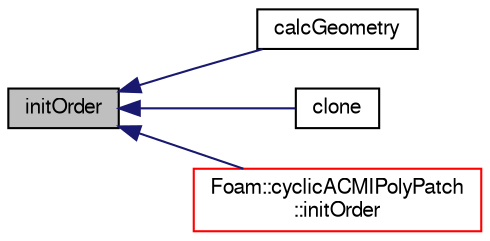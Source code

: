 digraph "initOrder"
{
  bgcolor="transparent";
  edge [fontname="FreeSans",fontsize="10",labelfontname="FreeSans",labelfontsize="10"];
  node [fontname="FreeSans",fontsize="10",shape=record];
  rankdir="LR";
  Node1140 [label="initOrder",height=0.2,width=0.4,color="black", fillcolor="grey75", style="filled", fontcolor="black"];
  Node1140 -> Node1141 [dir="back",color="midnightblue",fontsize="10",style="solid",fontname="FreeSans"];
  Node1141 [label="calcGeometry",height=0.2,width=0.4,color="black",URL="$a24946.html#aa87953b847e1d3217ab9791b38f7743e",tooltip="Calculate the patch geometry. "];
  Node1140 -> Node1142 [dir="back",color="midnightblue",fontsize="10",style="solid",fontname="FreeSans"];
  Node1142 [label="clone",height=0.2,width=0.4,color="black",URL="$a24946.html#afff6d4f7511147e0c8a4b8a5448296ec",tooltip="Construct and return a clone, resetting the face list. "];
  Node1140 -> Node1143 [dir="back",color="midnightblue",fontsize="10",style="solid",fontname="FreeSans"];
  Node1143 [label="Foam::cyclicACMIPolyPatch\l::initOrder",height=0.2,width=0.4,color="red",URL="$a24926.html#a644d6229ea284692666de14387870409",tooltip="Initialize ordering for primitivePatch. Does not. "];
}
